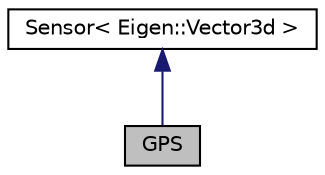 digraph "GPS"
{
 // LATEX_PDF_SIZE
  edge [fontname="Helvetica",fontsize="10",labelfontname="Helvetica",labelfontsize="10"];
  node [fontname="Helvetica",fontsize="10",shape=record];
  Node1 [label="GPS",height=0.2,width=0.4,color="black", fillcolor="grey75", style="filled", fontcolor="black",tooltip="Representation of GPS position measure."];
  Node2 -> Node1 [dir="back",color="midnightblue",fontsize="10",style="solid"];
  Node2 [label="Sensor\< Eigen::Vector3d \>",height=0.2,width=0.4,color="black", fillcolor="white", style="filled",URL="$class_sensor.html",tooltip=" "];
}
